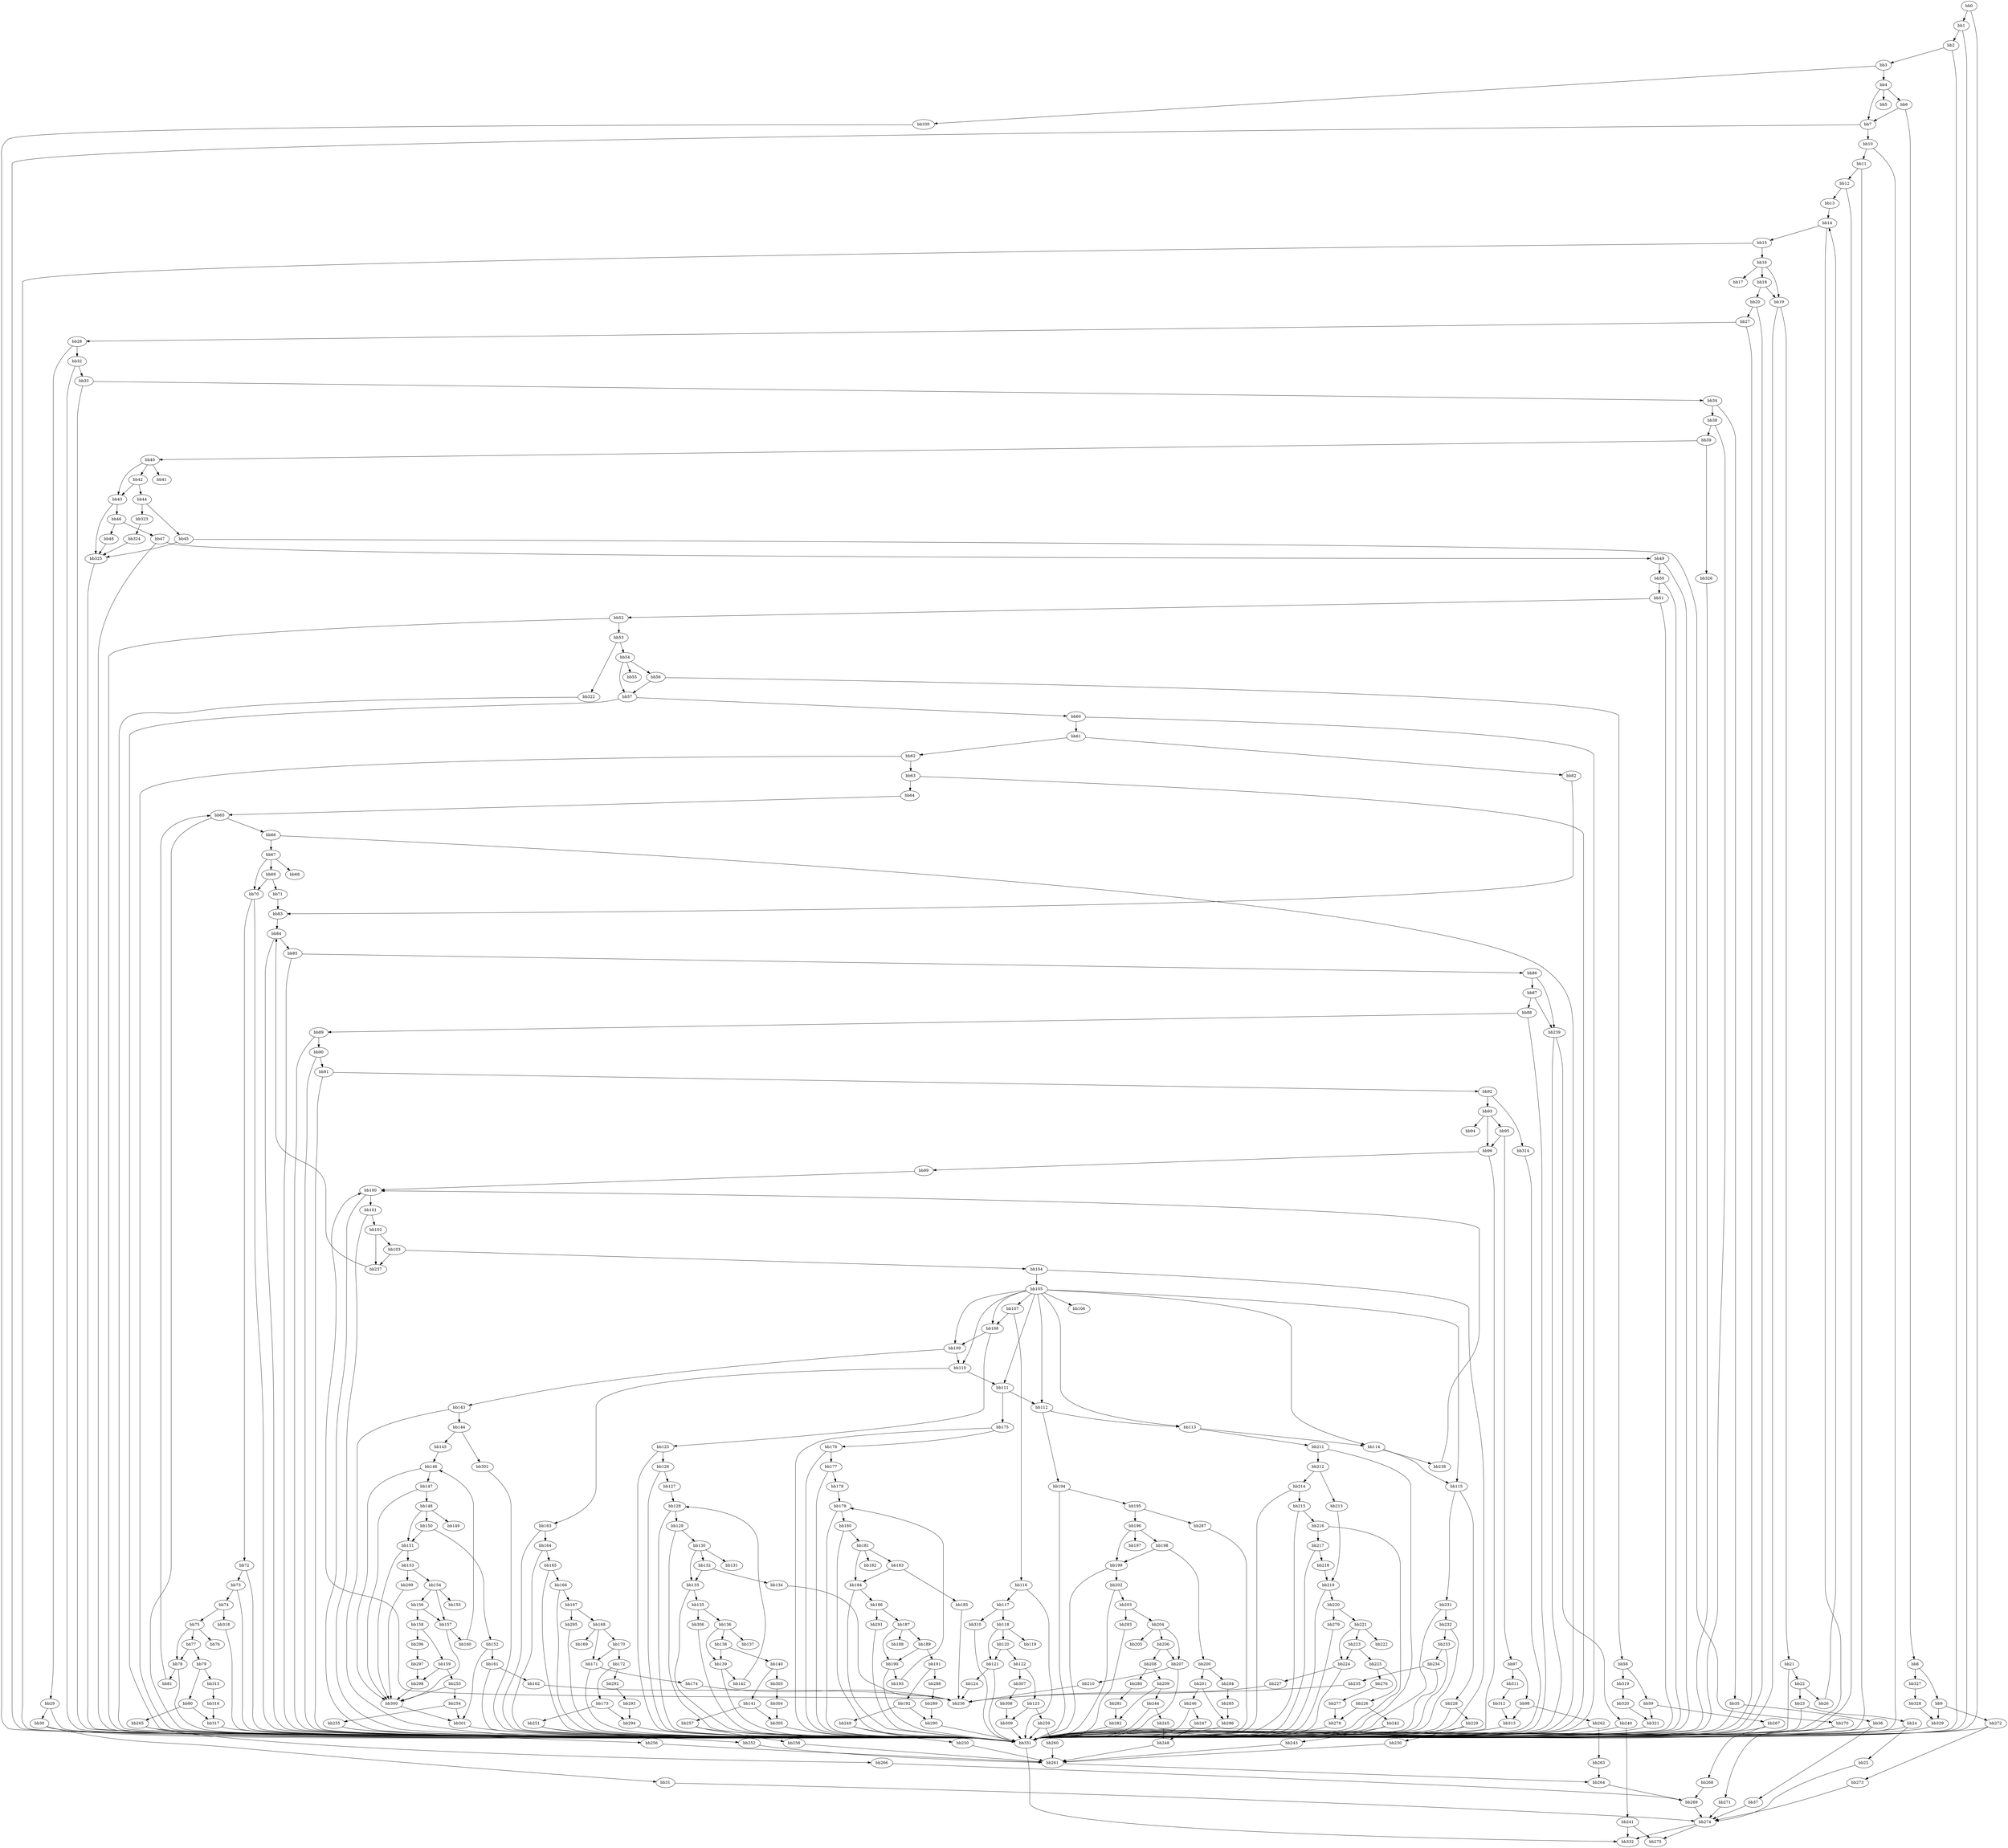 digraph {
    0 [ label = "bb0\l" ]
    1 [ label = "bb1\l" ]
    2 [ label = "bb2\l" ]
    3 [ label = "bb3\l" ]
    4 [ label = "bb4\l" ]
    5 [ label = "bb5\l" ]
    6 [ label = "bb6\l" ]
    7 [ label = "bb7\l" ]
    8 [ label = "bb8\l" ]
    9 [ label = "bb9\l" ]
    10 [ label = "bb10\l" ]
    11 [ label = "bb11\l" ]
    12 [ label = "bb12\l" ]
    13 [ label = "bb13\l" ]
    14 [ label = "bb14\l" ]
    15 [ label = "bb15\l" ]
    16 [ label = "bb16\l" ]
    17 [ label = "bb17\l" ]
    18 [ label = "bb18\l" ]
    19 [ label = "bb19\l" ]
    20 [ label = "bb20\l" ]
    21 [ label = "bb21\l" ]
    22 [ label = "bb22\l" ]
    23 [ label = "bb23\l" ]
    24 [ label = "bb24\l" ]
    25 [ label = "bb25\l" ]
    26 [ label = "bb26\l" ]
    27 [ label = "bb27\l" ]
    28 [ label = "bb28\l" ]
    29 [ label = "bb29\l" ]
    30 [ label = "bb30\l" ]
    31 [ label = "bb31\l" ]
    32 [ label = "bb32\l" ]
    33 [ label = "bb33\l" ]
    34 [ label = "bb34\l" ]
    35 [ label = "bb35\l" ]
    36 [ label = "bb36\l" ]
    37 [ label = "bb37\l" ]
    38 [ label = "bb38\l" ]
    39 [ label = "bb39\l" ]
    40 [ label = "bb40\l" ]
    41 [ label = "bb41\l" ]
    42 [ label = "bb42\l" ]
    43 [ label = "bb43\l" ]
    44 [ label = "bb44\l" ]
    45 [ label = "bb45\l" ]
    46 [ label = "bb46\l" ]
    47 [ label = "bb47\l" ]
    48 [ label = "bb48\l" ]
    49 [ label = "bb49\l" ]
    50 [ label = "bb50\l" ]
    51 [ label = "bb51\l" ]
    52 [ label = "bb52\l" ]
    53 [ label = "bb53\l" ]
    54 [ label = "bb54\l" ]
    55 [ label = "bb55\l" ]
    56 [ label = "bb56\l" ]
    57 [ label = "bb57\l" ]
    58 [ label = "bb58\l" ]
    59 [ label = "bb59\l" ]
    60 [ label = "bb60\l" ]
    61 [ label = "bb61\l" ]
    62 [ label = "bb62\l" ]
    63 [ label = "bb63\l" ]
    64 [ label = "bb64\l" ]
    65 [ label = "bb65\l" ]
    66 [ label = "bb66\l" ]
    67 [ label = "bb67\l" ]
    68 [ label = "bb68\l" ]
    69 [ label = "bb69\l" ]
    70 [ label = "bb70\l" ]
    71 [ label = "bb71\l" ]
    72 [ label = "bb72\l" ]
    73 [ label = "bb73\l" ]
    74 [ label = "bb74\l" ]
    75 [ label = "bb75\l" ]
    76 [ label = "bb76\l" ]
    77 [ label = "bb77\l" ]
    78 [ label = "bb78\l" ]
    79 [ label = "bb79\l" ]
    80 [ label = "bb80\l" ]
    81 [ label = "bb81\l" ]
    82 [ label = "bb82\l" ]
    83 [ label = "bb83\l" ]
    84 [ label = "bb84\l" ]
    85 [ label = "bb85\l" ]
    86 [ label = "bb86\l" ]
    87 [ label = "bb87\l" ]
    88 [ label = "bb88\l" ]
    89 [ label = "bb89\l" ]
    90 [ label = "bb90\l" ]
    91 [ label = "bb91\l" ]
    92 [ label = "bb92\l" ]
    93 [ label = "bb93\l" ]
    94 [ label = "bb94\l" ]
    95 [ label = "bb95\l" ]
    96 [ label = "bb96\l" ]
    97 [ label = "bb97\l" ]
    98 [ label = "bb98\l" ]
    99 [ label = "bb99\l" ]
    100 [ label = "bb100\l" ]
    101 [ label = "bb101\l" ]
    102 [ label = "bb102\l" ]
    103 [ label = "bb103\l" ]
    104 [ label = "bb104\l" ]
    105 [ label = "bb105\l" ]
    106 [ label = "bb106\l" ]
    107 [ label = "bb107\l" ]
    108 [ label = "bb108\l" ]
    109 [ label = "bb109\l" ]
    110 [ label = "bb110\l" ]
    111 [ label = "bb111\l" ]
    112 [ label = "bb112\l" ]
    113 [ label = "bb113\l" ]
    114 [ label = "bb114\l" ]
    115 [ label = "bb115\l" ]
    116 [ label = "bb116\l" ]
    117 [ label = "bb117\l" ]
    118 [ label = "bb118\l" ]
    119 [ label = "bb119\l" ]
    120 [ label = "bb120\l" ]
    121 [ label = "bb121\l" ]
    122 [ label = "bb122\l" ]
    123 [ label = "bb123\l" ]
    124 [ label = "bb124\l" ]
    125 [ label = "bb125\l" ]
    126 [ label = "bb126\l" ]
    127 [ label = "bb127\l" ]
    128 [ label = "bb128\l" ]
    129 [ label = "bb129\l" ]
    130 [ label = "bb130\l" ]
    131 [ label = "bb131\l" ]
    132 [ label = "bb132\l" ]
    133 [ label = "bb133\l" ]
    134 [ label = "bb134\l" ]
    135 [ label = "bb135\l" ]
    136 [ label = "bb136\l" ]
    137 [ label = "bb137\l" ]
    138 [ label = "bb138\l" ]
    139 [ label = "bb139\l" ]
    140 [ label = "bb140\l" ]
    141 [ label = "bb141\l" ]
    142 [ label = "bb142\l" ]
    143 [ label = "bb143\l" ]
    144 [ label = "bb144\l" ]
    145 [ label = "bb145\l" ]
    146 [ label = "bb146\l" ]
    147 [ label = "bb147\l" ]
    148 [ label = "bb148\l" ]
    149 [ label = "bb149\l" ]
    150 [ label = "bb150\l" ]
    151 [ label = "bb151\l" ]
    152 [ label = "bb152\l" ]
    153 [ label = "bb153\l" ]
    154 [ label = "bb154\l" ]
    155 [ label = "bb155\l" ]
    156 [ label = "bb156\l" ]
    157 [ label = "bb157\l" ]
    158 [ label = "bb158\l" ]
    159 [ label = "bb159\l" ]
    160 [ label = "bb160\l" ]
    161 [ label = "bb161\l" ]
    162 [ label = "bb162\l" ]
    163 [ label = "bb163\l" ]
    164 [ label = "bb164\l" ]
    165 [ label = "bb165\l" ]
    166 [ label = "bb166\l" ]
    167 [ label = "bb167\l" ]
    168 [ label = "bb168\l" ]
    169 [ label = "bb169\l" ]
    170 [ label = "bb170\l" ]
    171 [ label = "bb171\l" ]
    172 [ label = "bb172\l" ]
    173 [ label = "bb173\l" ]
    174 [ label = "bb174\l" ]
    175 [ label = "bb175\l" ]
    176 [ label = "bb176\l" ]
    177 [ label = "bb177\l" ]
    178 [ label = "bb178\l" ]
    179 [ label = "bb179\l" ]
    180 [ label = "bb180\l" ]
    181 [ label = "bb181\l" ]
    182 [ label = "bb182\l" ]
    183 [ label = "bb183\l" ]
    184 [ label = "bb184\l" ]
    185 [ label = "bb185\l" ]
    186 [ label = "bb186\l" ]
    187 [ label = "bb187\l" ]
    188 [ label = "bb188\l" ]
    189 [ label = "bb189\l" ]
    190 [ label = "bb190\l" ]
    191 [ label = "bb191\l" ]
    192 [ label = "bb192\l" ]
    193 [ label = "bb193\l" ]
    194 [ label = "bb194\l" ]
    195 [ label = "bb195\l" ]
    196 [ label = "bb196\l" ]
    197 [ label = "bb197\l" ]
    198 [ label = "bb198\l" ]
    199 [ label = "bb199\l" ]
    200 [ label = "bb200\l" ]
    201 [ label = "bb201\l" ]
    202 [ label = "bb202\l" ]
    203 [ label = "bb203\l" ]
    204 [ label = "bb204\l" ]
    205 [ label = "bb205\l" ]
    206 [ label = "bb206\l" ]
    207 [ label = "bb207\l" ]
    208 [ label = "bb208\l" ]
    209 [ label = "bb209\l" ]
    210 [ label = "bb210\l" ]
    211 [ label = "bb211\l" ]
    212 [ label = "bb212\l" ]
    213 [ label = "bb213\l" ]
    214 [ label = "bb214\l" ]
    215 [ label = "bb215\l" ]
    216 [ label = "bb216\l" ]
    217 [ label = "bb217\l" ]
    218 [ label = "bb218\l" ]
    219 [ label = "bb219\l" ]
    220 [ label = "bb220\l" ]
    221 [ label = "bb221\l" ]
    222 [ label = "bb222\l" ]
    223 [ label = "bb223\l" ]
    224 [ label = "bb224\l" ]
    225 [ label = "bb225\l" ]
    226 [ label = "bb226\l" ]
    227 [ label = "bb227\l" ]
    228 [ label = "bb228\l" ]
    229 [ label = "bb229\l" ]
    230 [ label = "bb230\l" ]
    231 [ label = "bb231\l" ]
    232 [ label = "bb232\l" ]
    233 [ label = "bb233\l" ]
    234 [ label = "bb234\l" ]
    235 [ label = "bb235\l" ]
    236 [ label = "bb236\l" ]
    237 [ label = "bb237\l" ]
    238 [ label = "bb238\l" ]
    239 [ label = "bb239\l" ]
    240 [ label = "bb240\l" ]
    241 [ label = "bb241\l" ]
    242 [ label = "bb242\l" ]
    243 [ label = "bb243\l" ]
    244 [ label = "bb244\l" ]
    245 [ label = "bb245\l" ]
    246 [ label = "bb246\l" ]
    247 [ label = "bb247\l" ]
    248 [ label = "bb248\l" ]
    249 [ label = "bb249\l" ]
    250 [ label = "bb250\l" ]
    251 [ label = "bb251\l" ]
    252 [ label = "bb252\l" ]
    253 [ label = "bb253\l" ]
    254 [ label = "bb254\l" ]
    255 [ label = "bb255\l" ]
    256 [ label = "bb256\l" ]
    257 [ label = "bb257\l" ]
    258 [ label = "bb258\l" ]
    259 [ label = "bb259\l" ]
    260 [ label = "bb260\l" ]
    261 [ label = "bb261\l" ]
    262 [ label = "bb262\l" ]
    263 [ label = "bb263\l" ]
    264 [ label = "bb264\l" ]
    265 [ label = "bb265\l" ]
    266 [ label = "bb266\l" ]
    267 [ label = "bb267\l" ]
    268 [ label = "bb268\l" ]
    269 [ label = "bb269\l" ]
    270 [ label = "bb270\l" ]
    271 [ label = "bb271\l" ]
    272 [ label = "bb272\l" ]
    273 [ label = "bb273\l" ]
    274 [ label = "bb274\l" ]
    275 [ label = "bb275\l" ]
    276 [ label = "bb276\l" ]
    277 [ label = "bb277\l" ]
    278 [ label = "bb278\l" ]
    279 [ label = "bb279\l" ]
    280 [ label = "bb280\l" ]
    281 [ label = "bb281\l" ]
    282 [ label = "bb282\l" ]
    283 [ label = "bb283\l" ]
    284 [ label = "bb284\l" ]
    285 [ label = "bb285\l" ]
    286 [ label = "bb286\l" ]
    287 [ label = "bb287\l" ]
    288 [ label = "bb288\l" ]
    289 [ label = "bb289\l" ]
    290 [ label = "bb290\l" ]
    291 [ label = "bb291\l" ]
    292 [ label = "bb292\l" ]
    293 [ label = "bb293\l" ]
    294 [ label = "bb294\l" ]
    295 [ label = "bb295\l" ]
    296 [ label = "bb296\l" ]
    297 [ label = "bb297\l" ]
    298 [ label = "bb298\l" ]
    299 [ label = "bb299\l" ]
    300 [ label = "bb300\l" ]
    301 [ label = "bb301\l" ]
    302 [ label = "bb302\l" ]
    303 [ label = "bb303\l" ]
    304 [ label = "bb304\l" ]
    305 [ label = "bb305\l" ]
    306 [ label = "bb306\l" ]
    307 [ label = "bb307\l" ]
    308 [ label = "bb308\l" ]
    309 [ label = "bb309\l" ]
    310 [ label = "bb310\l" ]
    311 [ label = "bb311\l" ]
    312 [ label = "bb312\l" ]
    313 [ label = "bb313\l" ]
    314 [ label = "bb314\l" ]
    315 [ label = "bb315\l" ]
    316 [ label = "bb316\l" ]
    317 [ label = "bb317\l" ]
    318 [ label = "bb318\l" ]
    319 [ label = "bb319\l" ]
    320 [ label = "bb320\l" ]
    321 [ label = "bb321\l" ]
    322 [ label = "bb322\l" ]
    323 [ label = "bb323\l" ]
    324 [ label = "bb324\l" ]
    325 [ label = "bb325\l" ]
    326 [ label = "bb326\l" ]
    327 [ label = "bb327\l" ]
    328 [ label = "bb328\l" ]
    329 [ label = "bb329\l" ]
    330 [ label = "bb330\l" ]
    331 [ label = "bb331\l" ]
    332 [ label = "bb332\l" ]
    0 -> 1 [ ]
    0 -> 331 [ ]
    1 -> 2 [ ]
    1 -> 331 [ ]
    2 -> 3 [ ]
    2 -> 331 [ ]
    3 -> 4 [ ]
    3 -> 330 [ ]
    4 -> 5 [ ]
    4 -> 6 [ ]
    4 -> 7 [ ]
    6 -> 7 [ ]
    6 -> 8 [ ]
    7 -> 10 [ ]
    7 -> 331 [ ]
    8 -> 9 [ ]
    8 -> 327 [ ]
    9 -> 272 [ ]
    9 -> 329 [ ]
    10 -> 11 [ ]
    10 -> 331 [ ]
    11 -> 12 [ ]
    11 -> 331 [ ]
    12 -> 13 [ ]
    12 -> 331 [ ]
    13 -> 14 [ ]
    14 -> 15 [ ]
    14 -> 331 [ ]
    15 -> 16 [ ]
    15 -> 331 [ ]
    16 -> 17 [ ]
    16 -> 18 [ ]
    16 -> 19 [ ]
    18 -> 19 [ ]
    18 -> 20 [ ]
    19 -> 21 [ ]
    19 -> 331 [ ]
    20 -> 27 [ ]
    20 -> 331 [ ]
    21 -> 22 [ ]
    21 -> 331 [ ]
    22 -> 23 [ ]
    22 -> 26 [ ]
    23 -> 24 [ ]
    23 -> 331 [ ]
    24 -> 25 [ ]
    24 -> 331 [ ]
    25 -> 274 [ ]
    26 -> 14 [ ]
    27 -> 28 [ ]
    27 -> 331 [ ]
    28 -> 29 [ ]
    28 -> 32 [ ]
    29 -> 30 [ ]
    29 -> 331 [ ]
    30 -> 31 [ ]
    30 -> 331 [ ]
    31 -> 274 [ ]
    32 -> 33 [ ]
    32 -> 331 [ ]
    33 -> 34 [ ]
    33 -> 331 [ ]
    34 -> 35 [ ]
    34 -> 38 [ ]
    35 -> 36 [ ]
    35 -> 331 [ ]
    36 -> 37 [ ]
    36 -> 331 [ ]
    37 -> 274 [ ]
    38 -> 39 [ ]
    38 -> 331 [ ]
    39 -> 40 [ ]
    39 -> 326 [ ]
    40 -> 41 [ ]
    40 -> 42 [ ]
    40 -> 43 [ ]
    42 -> 43 [ ]
    42 -> 44 [ ]
    43 -> 46 [ ]
    43 -> 325 [ ]
    44 -> 45 [ ]
    44 -> 323 [ ]
    45 -> 270 [ ]
    45 -> 325 [ ]
    46 -> 47 [ ]
    46 -> 48 [ ]
    47 -> 49 [ ]
    47 -> 331 [ ]
    48 -> 325 [ ]
    49 -> 50 [ ]
    49 -> 331 [ ]
    50 -> 51 [ ]
    50 -> 331 [ ]
    51 -> 52 [ ]
    51 -> 331 [ ]
    52 -> 53 [ ]
    52 -> 331 [ ]
    53 -> 54 [ ]
    53 -> 322 [ ]
    54 -> 55 [ ]
    54 -> 56 [ ]
    54 -> 57 [ ]
    56 -> 57 [ ]
    56 -> 58 [ ]
    57 -> 60 [ ]
    57 -> 331 [ ]
    58 -> 59 [ ]
    58 -> 319 [ ]
    59 -> 267 [ ]
    59 -> 321 [ ]
    60 -> 61 [ ]
    60 -> 331 [ ]
    61 -> 62 [ ]
    61 -> 82 [ ]
    62 -> 63 [ ]
    62 -> 331 [ ]
    63 -> 64 [ ]
    63 -> 331 [ ]
    64 -> 65 [ ]
    65 -> 66 [ ]
    65 -> 331 [ ]
    66 -> 67 [ ]
    66 -> 331 [ ]
    67 -> 68 [ ]
    67 -> 69 [ ]
    67 -> 70 [ ]
    69 -> 70 [ ]
    69 -> 71 [ ]
    70 -> 72 [ ]
    70 -> 331 [ ]
    71 -> 83 [ ]
    72 -> 73 [ ]
    72 -> 331 [ ]
    73 -> 74 [ ]
    73 -> 331 [ ]
    74 -> 75 [ ]
    74 -> 318 [ ]
    75 -> 76 [ ]
    75 -> 77 [ ]
    75 -> 78 [ ]
    77 -> 78 [ ]
    77 -> 79 [ ]
    78 -> 81 [ ]
    78 -> 331 [ ]
    79 -> 80 [ ]
    79 -> 315 [ ]
    80 -> 265 [ ]
    80 -> 317 [ ]
    81 -> 65 [ ]
    82 -> 83 [ ]
    83 -> 84 [ ]
    84 -> 85 [ ]
    84 -> 331 [ ]
    85 -> 86 [ ]
    85 -> 331 [ ]
    86 -> 87 [ ]
    86 -> 239 [ ]
    87 -> 88 [ ]
    87 -> 239 [ ]
    88 -> 89 [ ]
    88 -> 331 [ ]
    89 -> 90 [ ]
    89 -> 331 [ ]
    90 -> 91 [ ]
    90 -> 331 [ ]
    91 -> 92 [ ]
    91 -> 331 [ ]
    92 -> 93 [ ]
    92 -> 314 [ ]
    93 -> 94 [ ]
    93 -> 95 [ ]
    93 -> 96 [ ]
    95 -> 96 [ ]
    95 -> 97 [ ]
    96 -> 99 [ ]
    96 -> 331 [ ]
    97 -> 98 [ ]
    97 -> 311 [ ]
    98 -> 262 [ ]
    98 -> 313 [ ]
    99 -> 100 [ ]
    100 -> 101 [ ]
    100 -> 331 [ ]
    101 -> 102 [ ]
    101 -> 331 [ ]
    102 -> 103 [ ]
    102 -> 237 [ ]
    103 -> 104 [ ]
    103 -> 237 [ ]
    104 -> 105 [ ]
    104 -> 331 [ ]
    105 -> 106 [ ]
    105 -> 107 [ ]
    105 -> 108 [ ]
    105 -> 109 [ ]
    105 -> 110 [ ]
    105 -> 111 [ ]
    105 -> 112 [ ]
    105 -> 113 [ ]
    105 -> 114 [ ]
    105 -> 115 [ ]
    107 -> 108 [ ]
    107 -> 116 [ ]
    108 -> 109 [ ]
    108 -> 125 [ ]
    109 -> 110 [ ]
    109 -> 143 [ ]
    110 -> 111 [ ]
    110 -> 163 [ ]
    111 -> 112 [ ]
    111 -> 175 [ ]
    112 -> 113 [ ]
    112 -> 194 [ ]
    113 -> 114 [ ]
    113 -> 211 [ ]
    114 -> 115 [ ]
    114 -> 238 [ ]
    115 -> 228 [ ]
    115 -> 231 [ ]
    116 -> 117 [ ]
    116 -> 331 [ ]
    117 -> 118 [ ]
    117 -> 310 [ ]
    118 -> 119 [ ]
    118 -> 120 [ ]
    118 -> 121 [ ]
    120 -> 121 [ ]
    120 -> 122 [ ]
    121 -> 124 [ ]
    121 -> 331 [ ]
    122 -> 123 [ ]
    122 -> 307 [ ]
    123 -> 259 [ ]
    123 -> 309 [ ]
    124 -> 236 [ ]
    125 -> 126 [ ]
    125 -> 331 [ ]
    126 -> 127 [ ]
    126 -> 331 [ ]
    127 -> 128 [ ]
    128 -> 129 [ ]
    128 -> 331 [ ]
    129 -> 130 [ ]
    129 -> 331 [ ]
    130 -> 131 [ ]
    130 -> 132 [ ]
    130 -> 133 [ ]
    132 -> 133 [ ]
    132 -> 134 [ ]
    133 -> 135 [ ]
    133 -> 331 [ ]
    134 -> 236 [ ]
    135 -> 136 [ ]
    135 -> 306 [ ]
    136 -> 137 [ ]
    136 -> 138 [ ]
    136 -> 139 [ ]
    138 -> 139 [ ]
    138 -> 140 [ ]
    139 -> 142 [ ]
    139 -> 331 [ ]
    140 -> 141 [ ]
    140 -> 303 [ ]
    141 -> 257 [ ]
    141 -> 305 [ ]
    142 -> 128 [ ]
    143 -> 144 [ ]
    143 -> 331 [ ]
    144 -> 145 [ ]
    144 -> 302 [ ]
    145 -> 146 [ ]
    146 -> 147 [ ]
    146 -> 300 [ ]
    147 -> 148 [ ]
    147 -> 300 [ ]
    148 -> 149 [ ]
    148 -> 150 [ ]
    148 -> 151 [ ]
    150 -> 151 [ ]
    150 -> 152 [ ]
    151 -> 153 [ ]
    151 -> 300 [ ]
    152 -> 161 [ ]
    152 -> 301 [ ]
    153 -> 154 [ ]
    153 -> 299 [ ]
    154 -> 155 [ ]
    154 -> 156 [ ]
    154 -> 157 [ ]
    156 -> 157 [ ]
    156 -> 158 [ ]
    157 -> 160 [ ]
    157 -> 300 [ ]
    158 -> 159 [ ]
    158 -> 296 [ ]
    159 -> 253 [ ]
    159 -> 298 [ ]
    160 -> 146 [ ]
    161 -> 162 [ ]
    161 -> 331 [ ]
    162 -> 236 [ ]
    163 -> 164 [ ]
    163 -> 331 [ ]
    164 -> 165 [ ]
    164 -> 331 [ ]
    165 -> 166 [ ]
    165 -> 331 [ ]
    166 -> 167 [ ]
    166 -> 331 [ ]
    167 -> 168 [ ]
    167 -> 295 [ ]
    168 -> 169 [ ]
    168 -> 170 [ ]
    168 -> 171 [ ]
    170 -> 171 [ ]
    170 -> 172 [ ]
    171 -> 174 [ ]
    171 -> 331 [ ]
    172 -> 173 [ ]
    172 -> 292 [ ]
    173 -> 251 [ ]
    173 -> 294 [ ]
    174 -> 236 [ ]
    175 -> 176 [ ]
    175 -> 331 [ ]
    176 -> 177 [ ]
    176 -> 331 [ ]
    177 -> 178 [ ]
    177 -> 331 [ ]
    178 -> 179 [ ]
    179 -> 180 [ ]
    179 -> 331 [ ]
    180 -> 181 [ ]
    180 -> 331 [ ]
    181 -> 182 [ ]
    181 -> 183 [ ]
    181 -> 184 [ ]
    183 -> 184 [ ]
    183 -> 185 [ ]
    184 -> 186 [ ]
    184 -> 331 [ ]
    185 -> 236 [ ]
    186 -> 187 [ ]
    186 -> 291 [ ]
    187 -> 188 [ ]
    187 -> 189 [ ]
    187 -> 190 [ ]
    189 -> 190 [ ]
    189 -> 191 [ ]
    190 -> 193 [ ]
    190 -> 331 [ ]
    191 -> 192 [ ]
    191 -> 288 [ ]
    192 -> 249 [ ]
    192 -> 290 [ ]
    193 -> 179 [ ]
    194 -> 195 [ ]
    194 -> 331 [ ]
    195 -> 196 [ ]
    195 -> 287 [ ]
    196 -> 197 [ ]
    196 -> 198 [ ]
    196 -> 199 [ ]
    198 -> 199 [ ]
    198 -> 200 [ ]
    199 -> 202 [ ]
    199 -> 331 [ ]
    200 -> 201 [ ]
    200 -> 284 [ ]
    201 -> 246 [ ]
    201 -> 286 [ ]
    202 -> 203 [ ]
    202 -> 331 [ ]
    203 -> 204 [ ]
    203 -> 283 [ ]
    204 -> 205 [ ]
    204 -> 206 [ ]
    204 -> 207 [ ]
    206 -> 207 [ ]
    206 -> 208 [ ]
    207 -> 210 [ ]
    207 -> 331 [ ]
    208 -> 209 [ ]
    208 -> 280 [ ]
    209 -> 244 [ ]
    209 -> 282 [ ]
    210 -> 236 [ ]
    211 -> 212 [ ]
    211 -> 331 [ ]
    212 -> 213 [ ]
    212 -> 214 [ ]
    213 -> 219 [ ]
    214 -> 215 [ ]
    214 -> 331 [ ]
    215 -> 216 [ ]
    215 -> 331 [ ]
    216 -> 217 [ ]
    216 -> 331 [ ]
    217 -> 218 [ ]
    217 -> 331 [ ]
    218 -> 219 [ ]
    219 -> 220 [ ]
    219 -> 331 [ ]
    220 -> 221 [ ]
    220 -> 279 [ ]
    221 -> 222 [ ]
    221 -> 223 [ ]
    221 -> 224 [ ]
    223 -> 224 [ ]
    223 -> 225 [ ]
    224 -> 227 [ ]
    224 -> 331 [ ]
    225 -> 226 [ ]
    225 -> 276 [ ]
    226 -> 242 [ ]
    226 -> 278 [ ]
    227 -> 236 [ ]
    228 -> 229 [ ]
    228 -> 331 [ ]
    229 -> 230 [ ]
    229 -> 331 [ ]
    230 -> 261 [ ]
    231 -> 232 [ ]
    231 -> 331 [ ]
    232 -> 233 [ ]
    232 -> 331 [ ]
    233 -> 234 [ ]
    233 -> 331 [ ]
    234 -> 235 [ ]
    234 -> 331 [ ]
    235 -> 236 [ ]
    236 -> 100 [ ]
    237 -> 84 [ ]
    238 -> 100 [ ]
    239 -> 240 [ ]
    239 -> 331 [ ]
    240 -> 241 [ ]
    240 -> 331 [ ]
    241 -> 275 [ ]
    241 -> 332 [ ]
    242 -> 243 [ ]
    242 -> 331 [ ]
    243 -> 261 [ ]
    244 -> 245 [ ]
    244 -> 331 [ ]
    245 -> 248 [ ]
    246 -> 247 [ ]
    246 -> 331 [ ]
    247 -> 248 [ ]
    248 -> 261 [ ]
    249 -> 250 [ ]
    249 -> 331 [ ]
    250 -> 261 [ ]
    251 -> 252 [ ]
    251 -> 331 [ ]
    252 -> 261 [ ]
    253 -> 254 [ ]
    253 -> 300 [ ]
    254 -> 255 [ ]
    254 -> 301 [ ]
    255 -> 256 [ ]
    255 -> 331 [ ]
    256 -> 261 [ ]
    257 -> 258 [ ]
    257 -> 331 [ ]
    258 -> 261 [ ]
    259 -> 260 [ ]
    259 -> 331 [ ]
    260 -> 261 [ ]
    261 -> 264 [ ]
    262 -> 263 [ ]
    262 -> 331 [ ]
    263 -> 264 [ ]
    264 -> 269 [ ]
    265 -> 266 [ ]
    265 -> 331 [ ]
    266 -> 269 [ ]
    267 -> 268 [ ]
    267 -> 331 [ ]
    268 -> 269 [ ]
    269 -> 274 [ ]
    270 -> 271 [ ]
    270 -> 331 [ ]
    271 -> 274 [ ]
    272 -> 273 [ ]
    272 -> 331 [ ]
    273 -> 274 [ ]
    274 -> 275 [ ]
    274 -> 332 [ ]
    276 -> 277 [ ]
    277 -> 278 [ ]
    278 -> 331 [ ]
    279 -> 331 [ ]
    280 -> 281 [ ]
    281 -> 282 [ ]
    282 -> 331 [ ]
    283 -> 331 [ ]
    284 -> 285 [ ]
    285 -> 286 [ ]
    286 -> 331 [ ]
    287 -> 331 [ ]
    288 -> 289 [ ]
    289 -> 290 [ ]
    290 -> 331 [ ]
    291 -> 331 [ ]
    292 -> 293 [ ]
    293 -> 294 [ ]
    294 -> 331 [ ]
    295 -> 331 [ ]
    296 -> 297 [ ]
    297 -> 298 [ ]
    298 -> 300 [ ]
    299 -> 300 [ ]
    300 -> 301 [ ]
    301 -> 331 [ ]
    302 -> 331 [ ]
    303 -> 304 [ ]
    304 -> 305 [ ]
    305 -> 331 [ ]
    306 -> 331 [ ]
    307 -> 308 [ ]
    308 -> 309 [ ]
    309 -> 331 [ ]
    310 -> 331 [ ]
    311 -> 312 [ ]
    312 -> 313 [ ]
    313 -> 331 [ ]
    314 -> 331 [ ]
    315 -> 316 [ ]
    316 -> 317 [ ]
    317 -> 331 [ ]
    318 -> 331 [ ]
    319 -> 320 [ ]
    320 -> 321 [ ]
    321 -> 331 [ ]
    322 -> 331 [ ]
    323 -> 324 [ ]
    324 -> 325 [ ]
    325 -> 331 [ ]
    326 -> 331 [ ]
    327 -> 328 [ ]
    328 -> 329 [ ]
    329 -> 331 [ ]
    330 -> 331 [ ]
    331 -> 332 [ ]
}

